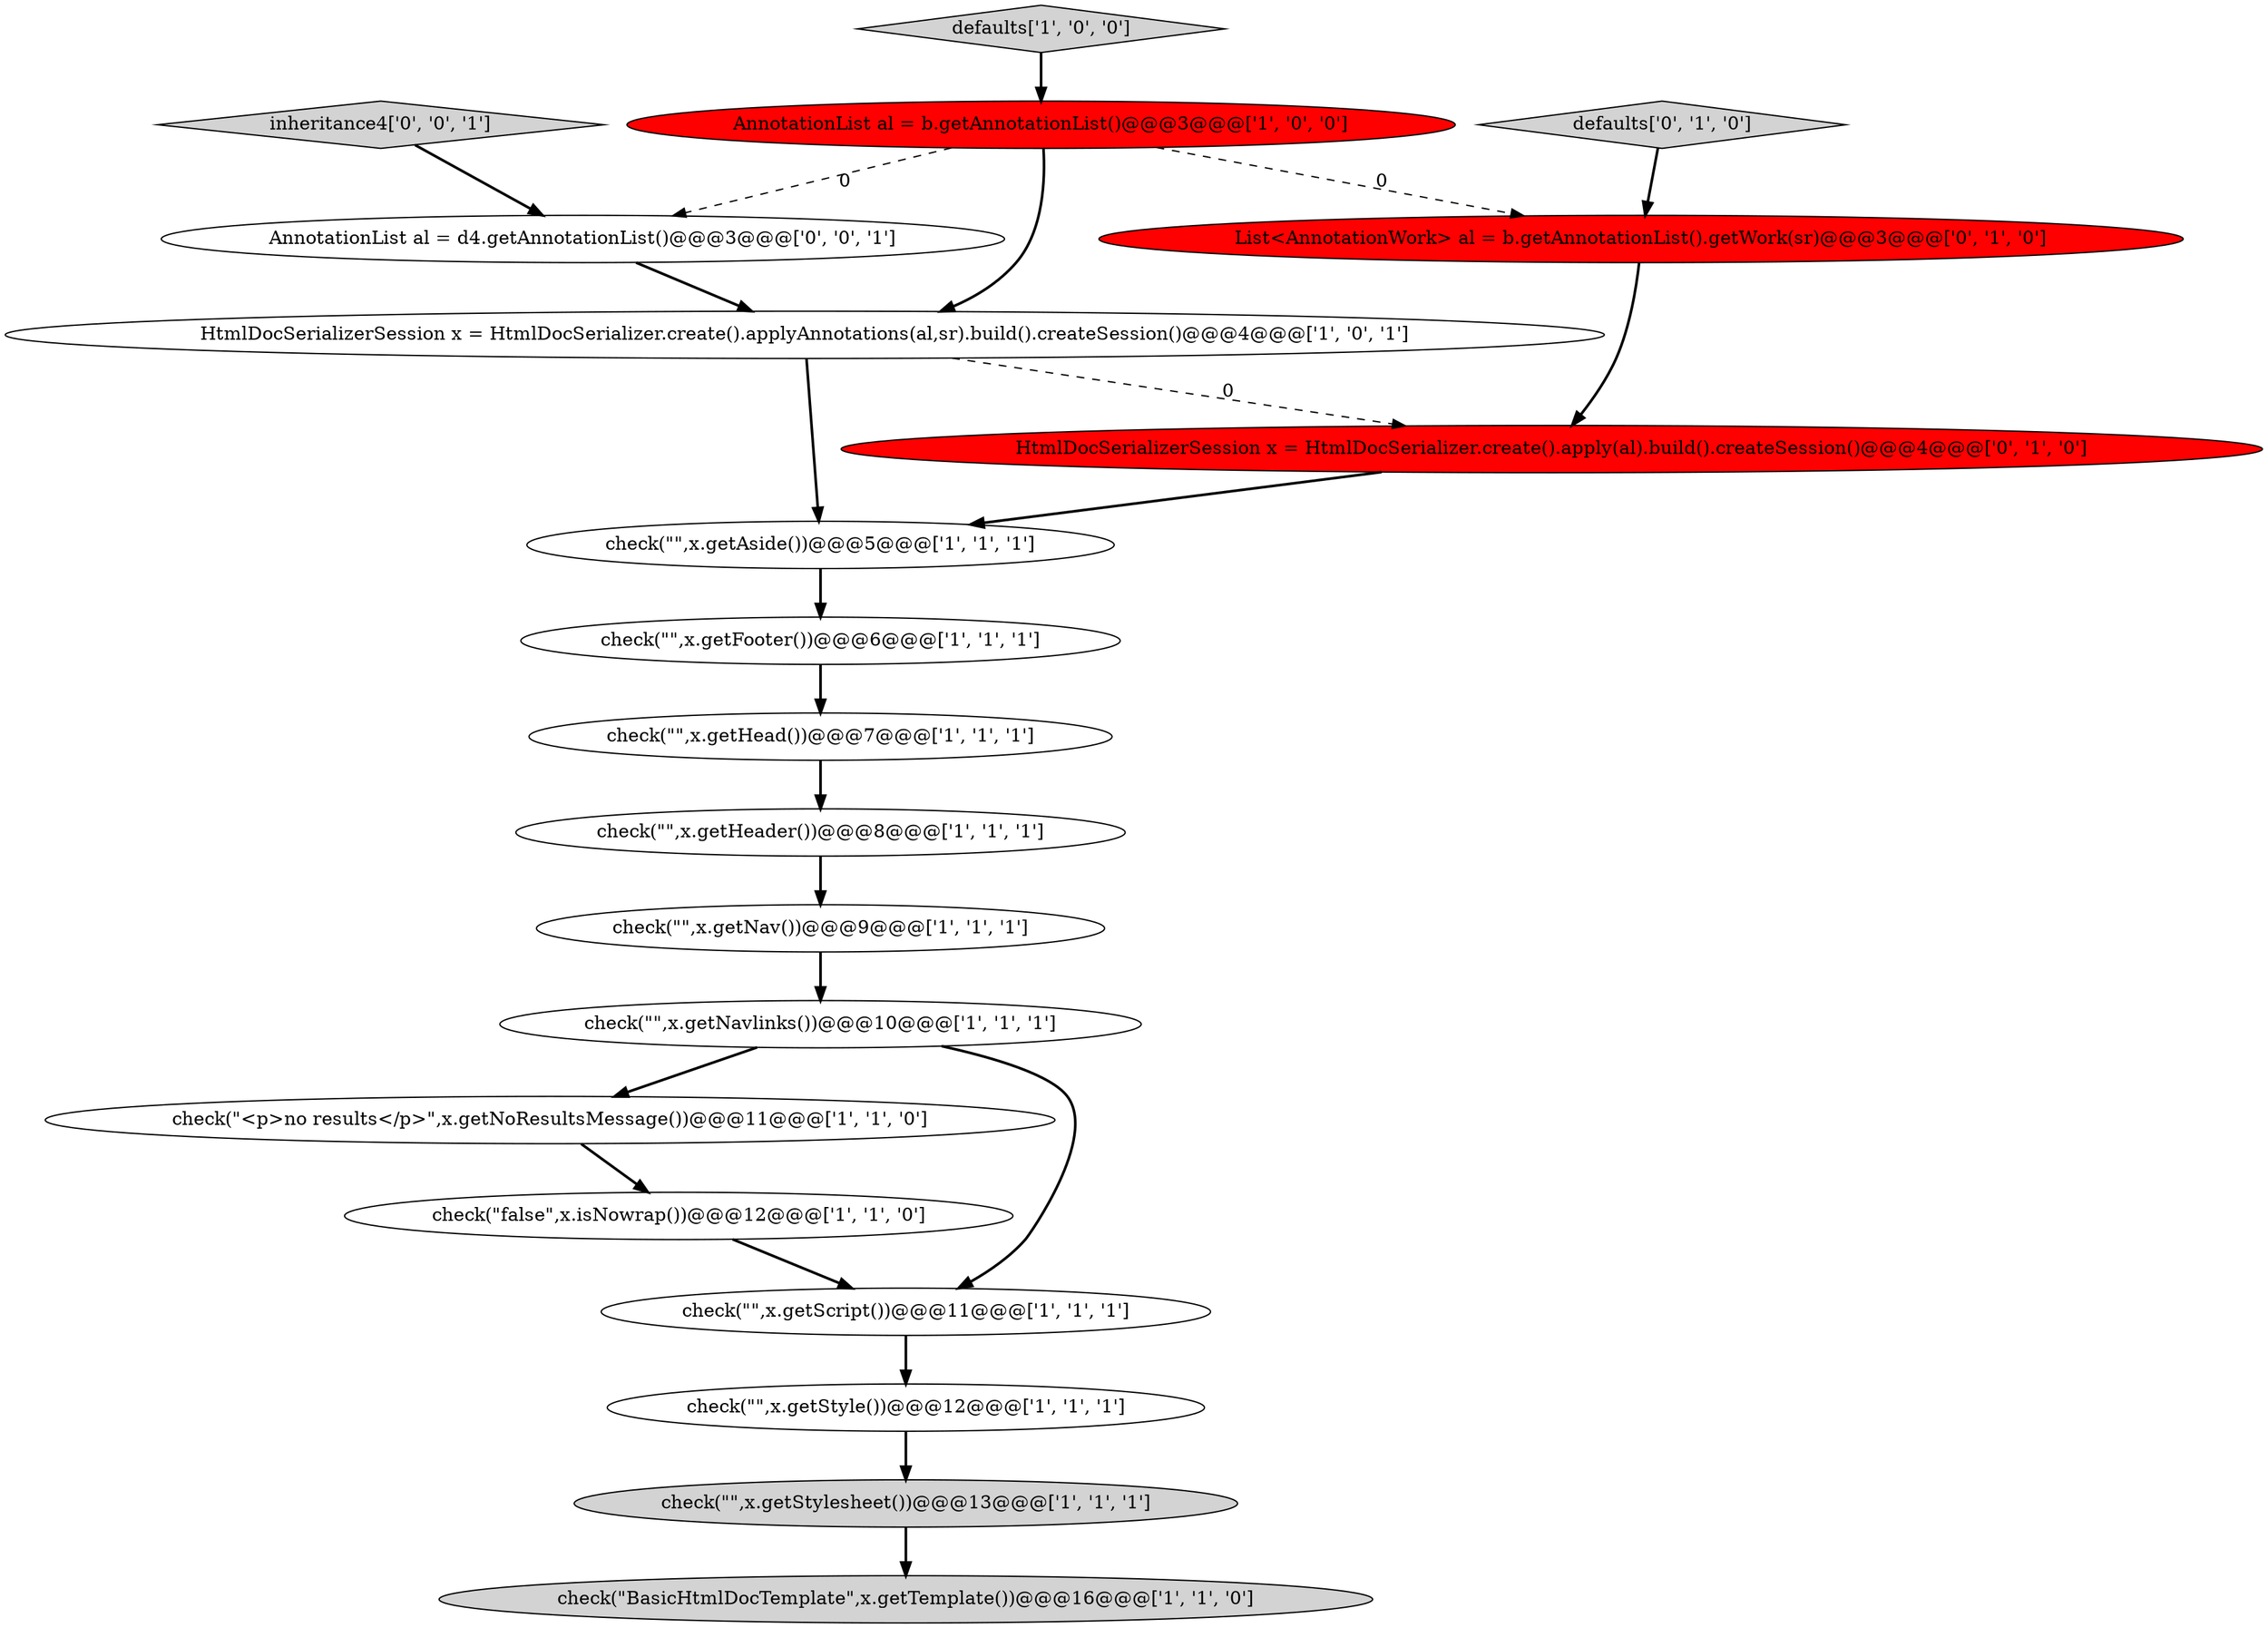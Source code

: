 digraph {
5 [style = filled, label = "defaults['1', '0', '0']", fillcolor = lightgray, shape = diamond image = "AAA0AAABBB1BBB"];
2 [style = filled, label = "check(\"\",x.getStyle())@@@12@@@['1', '1', '1']", fillcolor = white, shape = ellipse image = "AAA0AAABBB1BBB"];
19 [style = filled, label = "inheritance4['0', '0', '1']", fillcolor = lightgray, shape = diamond image = "AAA0AAABBB3BBB"];
1 [style = filled, label = "check(\"\",x.getHeader())@@@8@@@['1', '1', '1']", fillcolor = white, shape = ellipse image = "AAA0AAABBB1BBB"];
11 [style = filled, label = "check(\"\",x.getStylesheet())@@@13@@@['1', '1', '1']", fillcolor = lightgray, shape = ellipse image = "AAA0AAABBB1BBB"];
0 [style = filled, label = "check(\"\",x.getNav())@@@9@@@['1', '1', '1']", fillcolor = white, shape = ellipse image = "AAA0AAABBB1BBB"];
10 [style = filled, label = "check(\"<p>no results</p>\",x.getNoResultsMessage())@@@11@@@['1', '1', '0']", fillcolor = white, shape = ellipse image = "AAA0AAABBB1BBB"];
7 [style = filled, label = "check(\"\",x.getAside())@@@5@@@['1', '1', '1']", fillcolor = white, shape = ellipse image = "AAA0AAABBB1BBB"];
3 [style = filled, label = "AnnotationList al = b.getAnnotationList()@@@3@@@['1', '0', '0']", fillcolor = red, shape = ellipse image = "AAA1AAABBB1BBB"];
13 [style = filled, label = "check(\"\",x.getHead())@@@7@@@['1', '1', '1']", fillcolor = white, shape = ellipse image = "AAA0AAABBB1BBB"];
17 [style = filled, label = "defaults['0', '1', '0']", fillcolor = lightgray, shape = diamond image = "AAA0AAABBB2BBB"];
9 [style = filled, label = "HtmlDocSerializerSession x = HtmlDocSerializer.create().applyAnnotations(al,sr).build().createSession()@@@4@@@['1', '0', '1']", fillcolor = white, shape = ellipse image = "AAA0AAABBB1BBB"];
6 [style = filled, label = "check(\"\",x.getScript())@@@11@@@['1', '1', '1']", fillcolor = white, shape = ellipse image = "AAA0AAABBB1BBB"];
4 [style = filled, label = "check(\"false\",x.isNowrap())@@@12@@@['1', '1', '0']", fillcolor = white, shape = ellipse image = "AAA0AAABBB1BBB"];
14 [style = filled, label = "check(\"\",x.getFooter())@@@6@@@['1', '1', '1']", fillcolor = white, shape = ellipse image = "AAA0AAABBB1BBB"];
15 [style = filled, label = "List<AnnotationWork> al = b.getAnnotationList().getWork(sr)@@@3@@@['0', '1', '0']", fillcolor = red, shape = ellipse image = "AAA1AAABBB2BBB"];
18 [style = filled, label = "AnnotationList al = d4.getAnnotationList()@@@3@@@['0', '0', '1']", fillcolor = white, shape = ellipse image = "AAA0AAABBB3BBB"];
16 [style = filled, label = "HtmlDocSerializerSession x = HtmlDocSerializer.create().apply(al).build().createSession()@@@4@@@['0', '1', '0']", fillcolor = red, shape = ellipse image = "AAA1AAABBB2BBB"];
12 [style = filled, label = "check(\"\",x.getNavlinks())@@@10@@@['1', '1', '1']", fillcolor = white, shape = ellipse image = "AAA0AAABBB1BBB"];
8 [style = filled, label = "check(\"BasicHtmlDocTemplate\",x.getTemplate())@@@16@@@['1', '1', '0']", fillcolor = lightgray, shape = ellipse image = "AAA0AAABBB1BBB"];
5->3 [style = bold, label=""];
19->18 [style = bold, label=""];
9->16 [style = dashed, label="0"];
4->6 [style = bold, label=""];
3->18 [style = dashed, label="0"];
0->12 [style = bold, label=""];
16->7 [style = bold, label=""];
1->0 [style = bold, label=""];
9->7 [style = bold, label=""];
15->16 [style = bold, label=""];
12->6 [style = bold, label=""];
13->1 [style = bold, label=""];
6->2 [style = bold, label=""];
7->14 [style = bold, label=""];
3->9 [style = bold, label=""];
12->10 [style = bold, label=""];
18->9 [style = bold, label=""];
17->15 [style = bold, label=""];
10->4 [style = bold, label=""];
3->15 [style = dashed, label="0"];
11->8 [style = bold, label=""];
14->13 [style = bold, label=""];
2->11 [style = bold, label=""];
}
